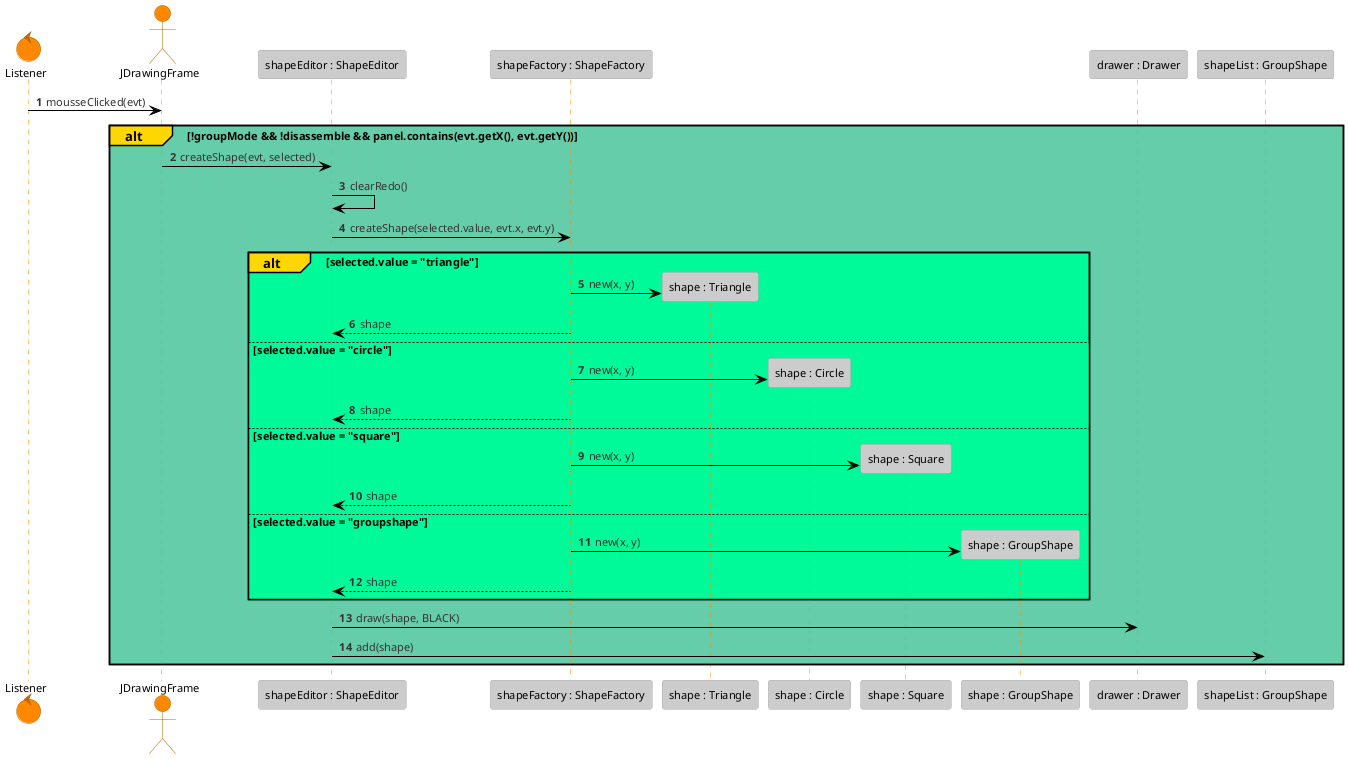 @startuml
'https://plantuml.com/sequence-diagram
!theme reddress-lightorange
autonumber
control Listener
actor JDrawingFrame
participant "shapeEditor : ShapeEditor" as shapeEditor
participant "shapeFactory : ShapeFactory" as shapeFactory
participant "shape : Triangle" as triangle
participant "shape : Circle" as circle
participant "shape : Square" as square
participant "shape : GroupShape" as groupshape
participant "drawer : Drawer" as drawer
participant "shapeList : GroupShape" as shapeList


Listener -> JDrawingFrame : mousseClicked(evt)
alt#Gold #mediumAquaMarine !groupMode && !disassemble && panel.contains(evt.getX(), evt.getY())
    JDrawingFrame -> shapeEditor : createShape(evt, selected)
    shapeEditor -> shapeEditor : clearRedo()
    shapeEditor -> shapeFactory : createShape(selected.value, evt.x, evt.y)
    alt#Gold #Mediumspringgreen selected.value = "triangle"
        create triangle
        shapeFactory -> triangle : new(x, y)
        shapeFactory --> shapeEditor : shape
    else selected.value = "circle"
        create circle
        shapeFactory -> circle : new(x, y)
        shapeFactory --> shapeEditor : shape
    else selected.value = "square"
        create square
        shapeFactory -> square : new(x, y)
        shapeFactory --> shapeEditor : shape
    else selected.value = "groupshape"
        create groupshape
        shapeFactory -> groupshape : new(x, y)
        shapeFactory --> shapeEditor : shape
    end
    shapeEditor -> drawer : draw(shape, BLACK)
    shapeEditor -> shapeList : add(shape)
end


@enduml